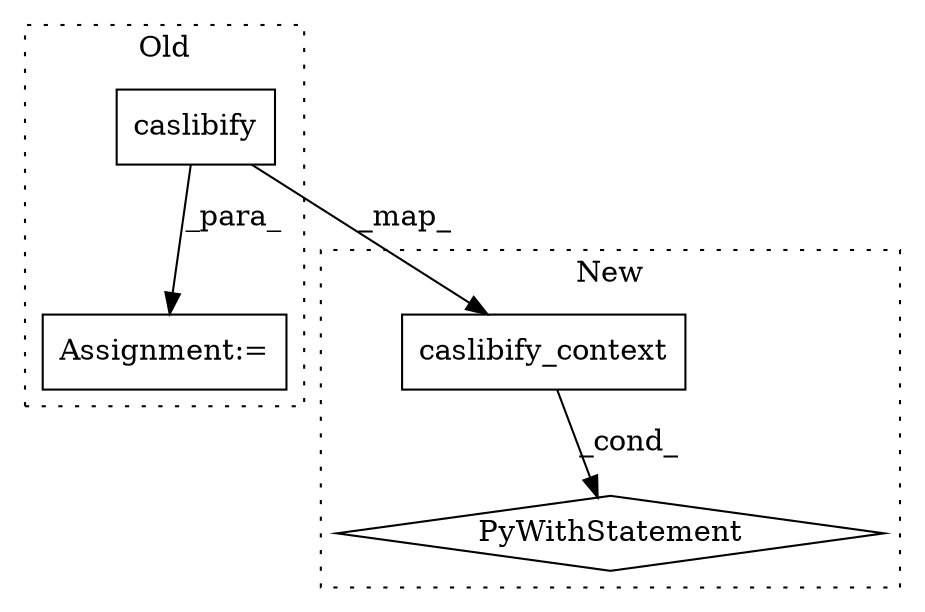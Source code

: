digraph G {
subgraph cluster0 {
1 [label="caslibify" a="32" s="41457,41488" l="10,1" shape="box"];
4 [label="Assignment:=" a="7" s="41455" l="2" shape="box"];
label = "Old";
style="dotted";
}
subgraph cluster1 {
2 [label="caslibify_context" a="32" s="40945,40984" l="18,1" shape="box"];
3 [label="PyWithStatement" a="104" s="40935,40985" l="10,2" shape="diamond"];
label = "New";
style="dotted";
}
1 -> 4 [label="_para_"];
1 -> 2 [label="_map_"];
2 -> 3 [label="_cond_"];
}